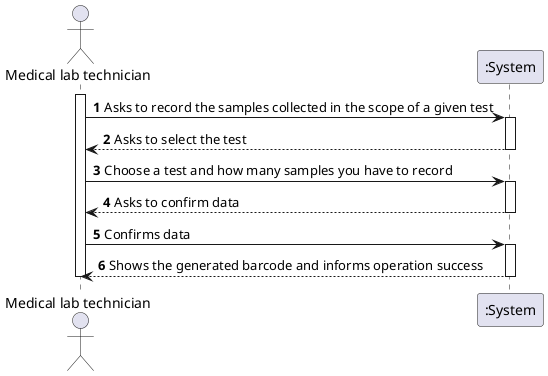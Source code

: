 @startuml
autonumber
actor "Medical lab technician" as MLT

activate MLT
MLT -> ":System" : Asks to record the samples collected in the scope of a given test
activate ":System"

":System" --> MLT : Asks to select the test
deactivate ":System"

MLT -> ":System" : Choose a test and how many samples you have to record
activate ":System"
":System" --> MLT : Asks to confirm data
deactivate ":System"

MLT -> ":System" : Confirms data
activate ":System"
":System" --> MLT : Shows the generated barcode and informs operation success
deactivate ":System"

deactivate ":System"

deactivate MLT

@enduml